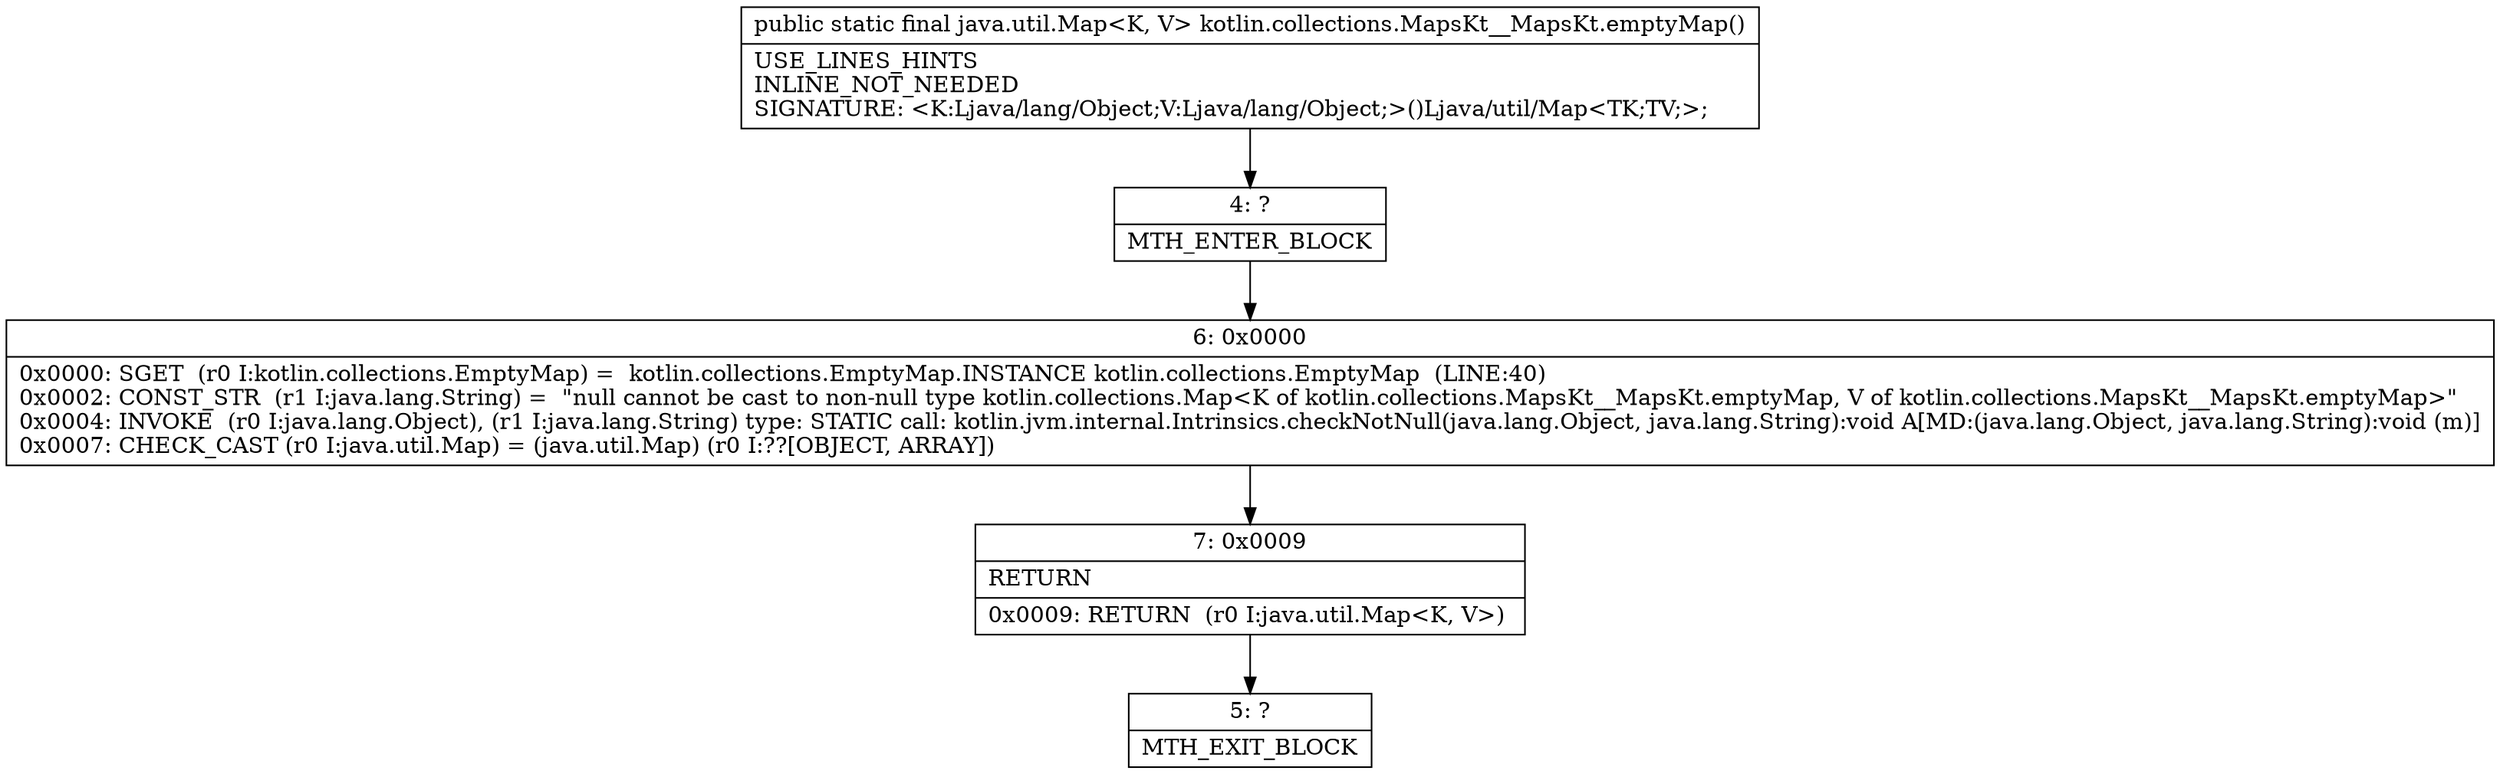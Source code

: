 digraph "CFG forkotlin.collections.MapsKt__MapsKt.emptyMap()Ljava\/util\/Map;" {
Node_4 [shape=record,label="{4\:\ ?|MTH_ENTER_BLOCK\l}"];
Node_6 [shape=record,label="{6\:\ 0x0000|0x0000: SGET  (r0 I:kotlin.collections.EmptyMap) =  kotlin.collections.EmptyMap.INSTANCE kotlin.collections.EmptyMap  (LINE:40)\l0x0002: CONST_STR  (r1 I:java.lang.String) =  \"null cannot be cast to non\-null type kotlin.collections.Map\<K of kotlin.collections.MapsKt__MapsKt.emptyMap, V of kotlin.collections.MapsKt__MapsKt.emptyMap\>\" \l0x0004: INVOKE  (r0 I:java.lang.Object), (r1 I:java.lang.String) type: STATIC call: kotlin.jvm.internal.Intrinsics.checkNotNull(java.lang.Object, java.lang.String):void A[MD:(java.lang.Object, java.lang.String):void (m)]\l0x0007: CHECK_CAST (r0 I:java.util.Map) = (java.util.Map) (r0 I:??[OBJECT, ARRAY]) \l}"];
Node_7 [shape=record,label="{7\:\ 0x0009|RETURN\l|0x0009: RETURN  (r0 I:java.util.Map\<K, V\>) \l}"];
Node_5 [shape=record,label="{5\:\ ?|MTH_EXIT_BLOCK\l}"];
MethodNode[shape=record,label="{public static final java.util.Map\<K, V\> kotlin.collections.MapsKt__MapsKt.emptyMap()  | USE_LINES_HINTS\lINLINE_NOT_NEEDED\lSIGNATURE: \<K:Ljava\/lang\/Object;V:Ljava\/lang\/Object;\>()Ljava\/util\/Map\<TK;TV;\>;\l}"];
MethodNode -> Node_4;Node_4 -> Node_6;
Node_6 -> Node_7;
Node_7 -> Node_5;
}

